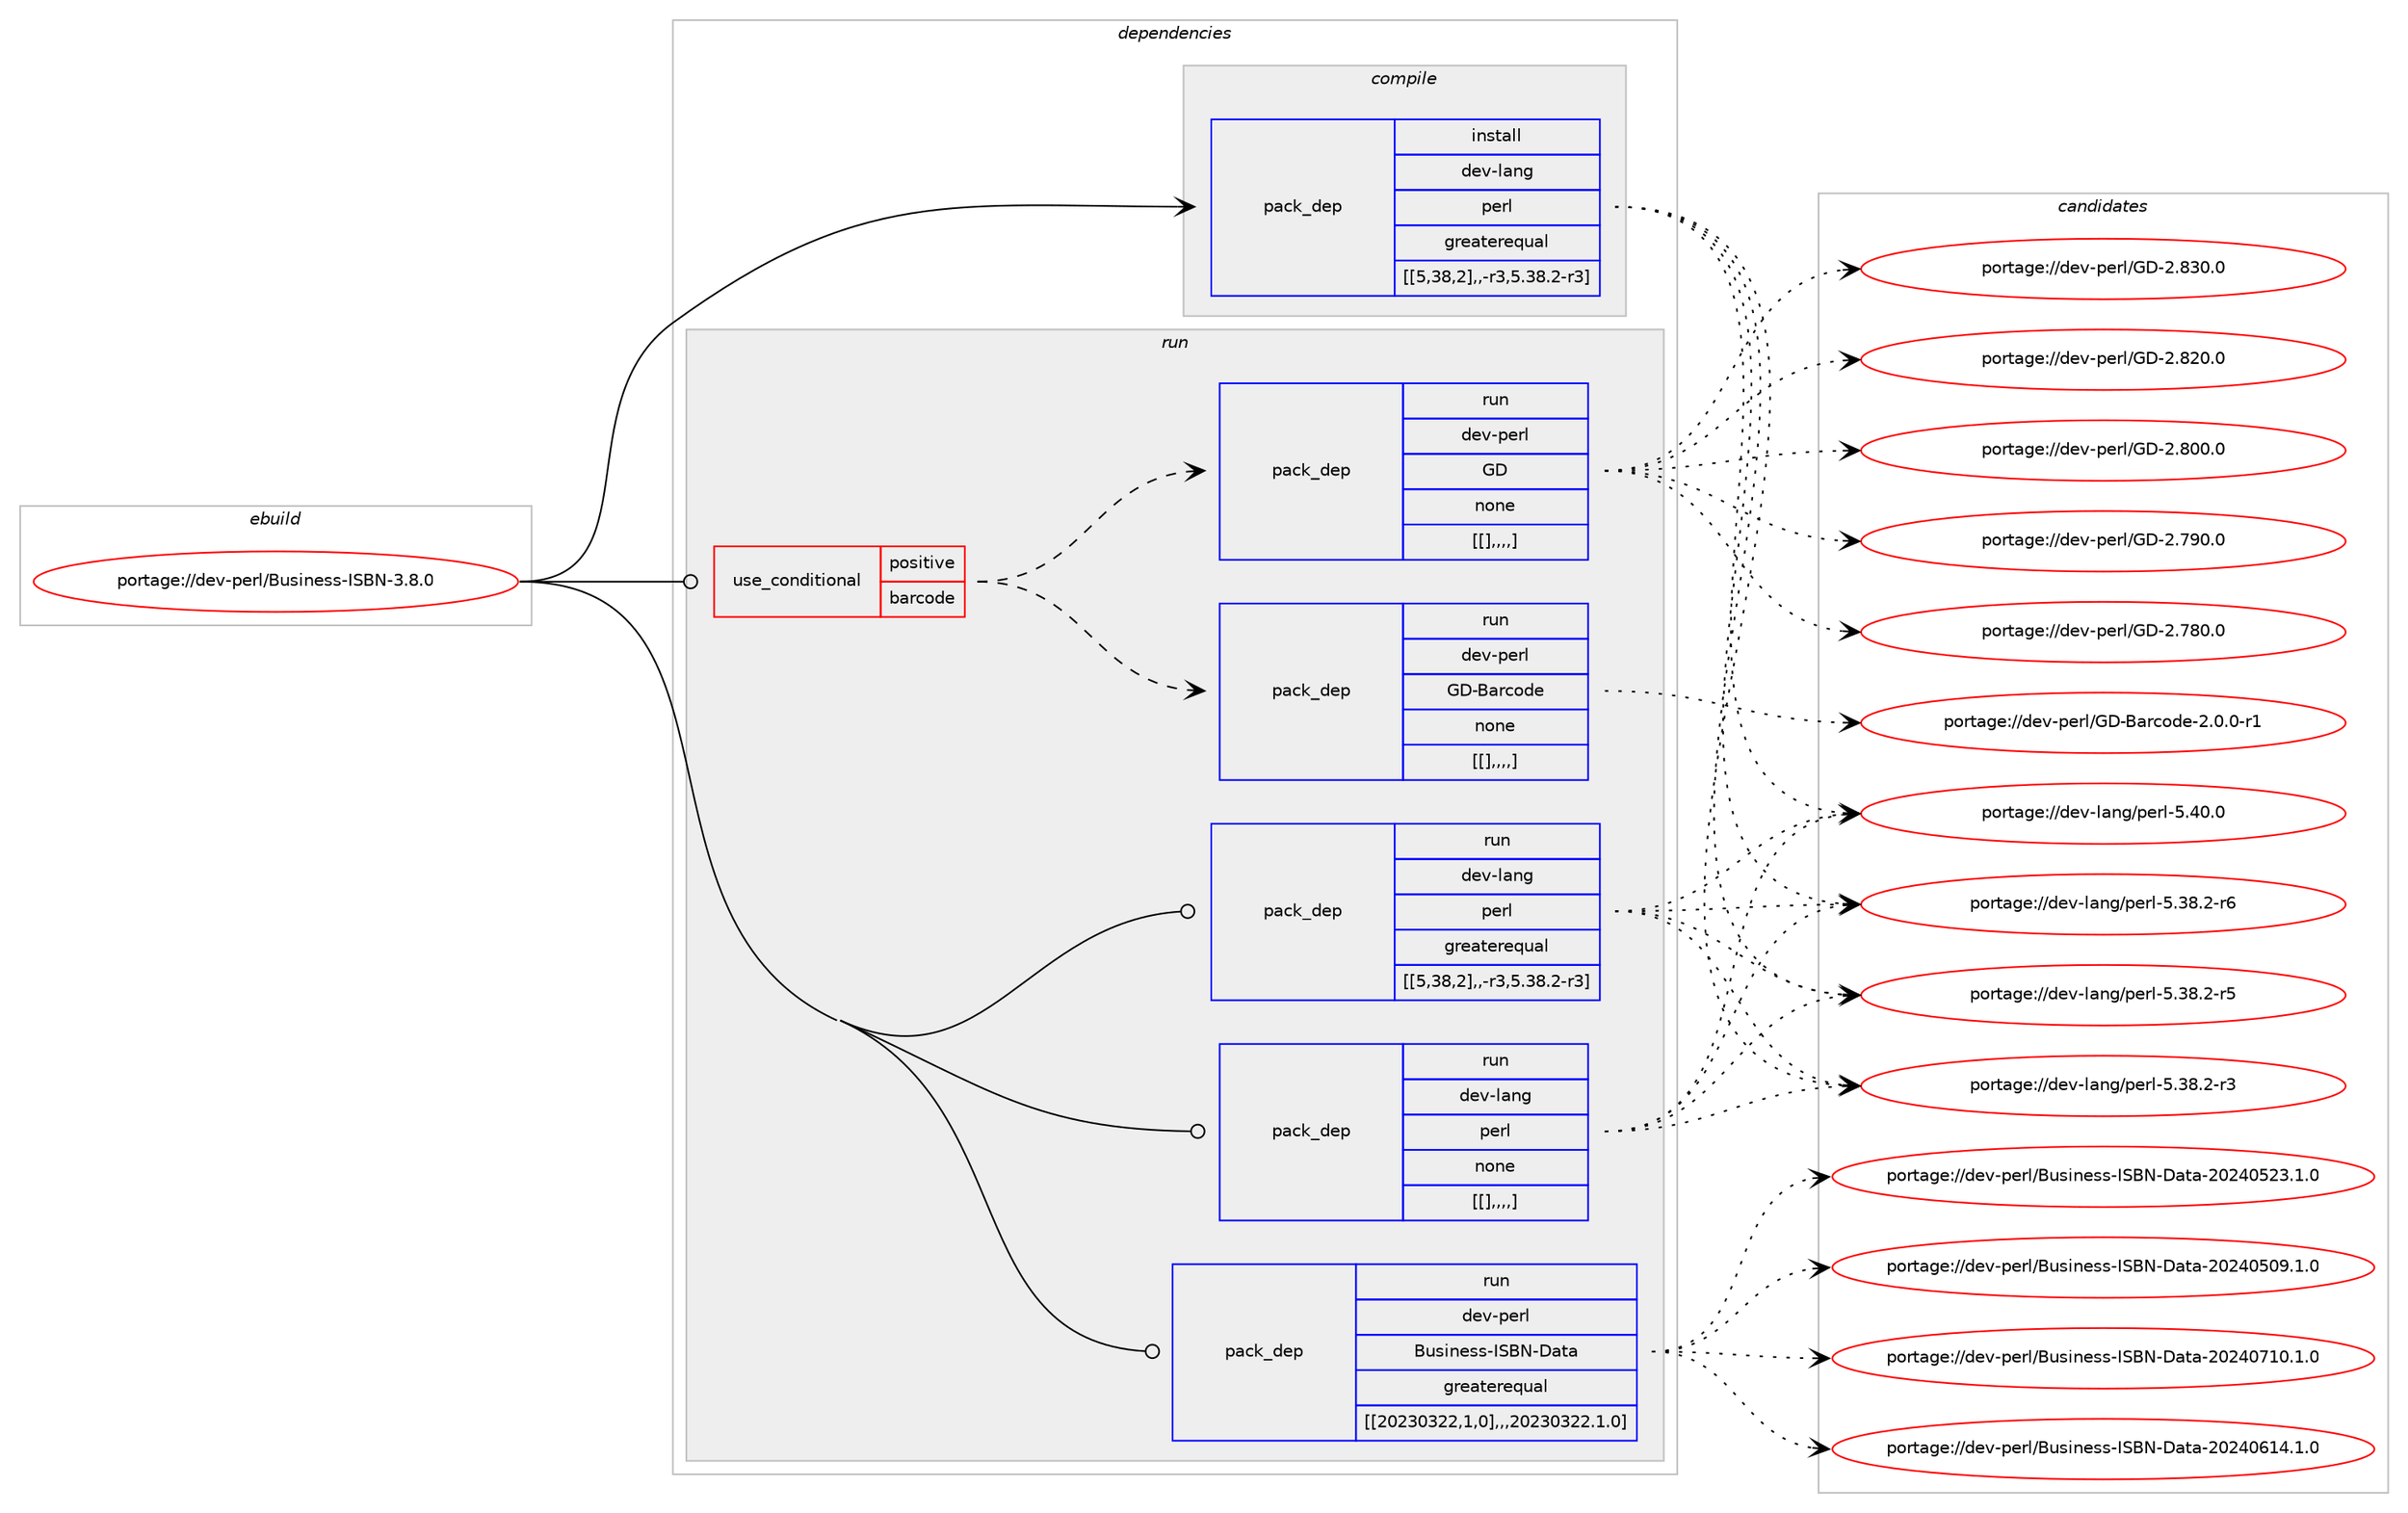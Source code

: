 digraph prolog {

# *************
# Graph options
# *************

newrank=true;
concentrate=true;
compound=true;
graph [rankdir=LR,fontname=Helvetica,fontsize=10,ranksep=1.5];#, ranksep=2.5, nodesep=0.2];
edge  [arrowhead=vee];
node  [fontname=Helvetica,fontsize=10];

# **********
# The ebuild
# **********

subgraph cluster_leftcol {
color=gray;
label=<<i>ebuild</i>>;
id [label="portage://dev-perl/Business-ISBN-3.8.0", color=red, width=4, href="../dev-perl/Business-ISBN-3.8.0.svg"];
}

# ****************
# The dependencies
# ****************

subgraph cluster_midcol {
color=gray;
label=<<i>dependencies</i>>;
subgraph cluster_compile {
fillcolor="#eeeeee";
style=filled;
label=<<i>compile</i>>;
subgraph pack95838 {
dependency127318 [label=<<TABLE BORDER="0" CELLBORDER="1" CELLSPACING="0" CELLPADDING="4" WIDTH="220"><TR><TD ROWSPAN="6" CELLPADDING="30">pack_dep</TD></TR><TR><TD WIDTH="110">install</TD></TR><TR><TD>dev-lang</TD></TR><TR><TD>perl</TD></TR><TR><TD>greaterequal</TD></TR><TR><TD>[[5,38,2],,-r3,5.38.2-r3]</TD></TR></TABLE>>, shape=none, color=blue];
}
id:e -> dependency127318:w [weight=20,style="solid",arrowhead="vee"];
}
subgraph cluster_compileandrun {
fillcolor="#eeeeee";
style=filled;
label=<<i>compile and run</i>>;
}
subgraph cluster_run {
fillcolor="#eeeeee";
style=filled;
label=<<i>run</i>>;
subgraph cond30310 {
dependency127319 [label=<<TABLE BORDER="0" CELLBORDER="1" CELLSPACING="0" CELLPADDING="4"><TR><TD ROWSPAN="3" CELLPADDING="10">use_conditional</TD></TR><TR><TD>positive</TD></TR><TR><TD>barcode</TD></TR></TABLE>>, shape=none, color=red];
subgraph pack95839 {
dependency127320 [label=<<TABLE BORDER="0" CELLBORDER="1" CELLSPACING="0" CELLPADDING="4" WIDTH="220"><TR><TD ROWSPAN="6" CELLPADDING="30">pack_dep</TD></TR><TR><TD WIDTH="110">run</TD></TR><TR><TD>dev-perl</TD></TR><TR><TD>GD-Barcode</TD></TR><TR><TD>none</TD></TR><TR><TD>[[],,,,]</TD></TR></TABLE>>, shape=none, color=blue];
}
dependency127319:e -> dependency127320:w [weight=20,style="dashed",arrowhead="vee"];
subgraph pack95840 {
dependency127321 [label=<<TABLE BORDER="0" CELLBORDER="1" CELLSPACING="0" CELLPADDING="4" WIDTH="220"><TR><TD ROWSPAN="6" CELLPADDING="30">pack_dep</TD></TR><TR><TD WIDTH="110">run</TD></TR><TR><TD>dev-perl</TD></TR><TR><TD>GD</TD></TR><TR><TD>none</TD></TR><TR><TD>[[],,,,]</TD></TR></TABLE>>, shape=none, color=blue];
}
dependency127319:e -> dependency127321:w [weight=20,style="dashed",arrowhead="vee"];
}
id:e -> dependency127319:w [weight=20,style="solid",arrowhead="odot"];
subgraph pack95841 {
dependency127322 [label=<<TABLE BORDER="0" CELLBORDER="1" CELLSPACING="0" CELLPADDING="4" WIDTH="220"><TR><TD ROWSPAN="6" CELLPADDING="30">pack_dep</TD></TR><TR><TD WIDTH="110">run</TD></TR><TR><TD>dev-lang</TD></TR><TR><TD>perl</TD></TR><TR><TD>greaterequal</TD></TR><TR><TD>[[5,38,2],,-r3,5.38.2-r3]</TD></TR></TABLE>>, shape=none, color=blue];
}
id:e -> dependency127322:w [weight=20,style="solid",arrowhead="odot"];
subgraph pack95842 {
dependency127323 [label=<<TABLE BORDER="0" CELLBORDER="1" CELLSPACING="0" CELLPADDING="4" WIDTH="220"><TR><TD ROWSPAN="6" CELLPADDING="30">pack_dep</TD></TR><TR><TD WIDTH="110">run</TD></TR><TR><TD>dev-lang</TD></TR><TR><TD>perl</TD></TR><TR><TD>none</TD></TR><TR><TD>[[],,,,]</TD></TR></TABLE>>, shape=none, color=blue];
}
id:e -> dependency127323:w [weight=20,style="solid",arrowhead="odot"];
subgraph pack95843 {
dependency127324 [label=<<TABLE BORDER="0" CELLBORDER="1" CELLSPACING="0" CELLPADDING="4" WIDTH="220"><TR><TD ROWSPAN="6" CELLPADDING="30">pack_dep</TD></TR><TR><TD WIDTH="110">run</TD></TR><TR><TD>dev-perl</TD></TR><TR><TD>Business-ISBN-Data</TD></TR><TR><TD>greaterequal</TD></TR><TR><TD>[[20230322,1,0],,,20230322.1.0]</TD></TR></TABLE>>, shape=none, color=blue];
}
id:e -> dependency127324:w [weight=20,style="solid",arrowhead="odot"];
}
}

# **************
# The candidates
# **************

subgraph cluster_choices {
rank=same;
color=gray;
label=<<i>candidates</i>>;

subgraph choice95838 {
color=black;
nodesep=1;
choice10010111845108971101034711210111410845534652484648 [label="portage://dev-lang/perl-5.40.0", color=red, width=4,href="../dev-lang/perl-5.40.0.svg"];
choice100101118451089711010347112101114108455346515646504511454 [label="portage://dev-lang/perl-5.38.2-r6", color=red, width=4,href="../dev-lang/perl-5.38.2-r6.svg"];
choice100101118451089711010347112101114108455346515646504511453 [label="portage://dev-lang/perl-5.38.2-r5", color=red, width=4,href="../dev-lang/perl-5.38.2-r5.svg"];
choice100101118451089711010347112101114108455346515646504511451 [label="portage://dev-lang/perl-5.38.2-r3", color=red, width=4,href="../dev-lang/perl-5.38.2-r3.svg"];
dependency127318:e -> choice10010111845108971101034711210111410845534652484648:w [style=dotted,weight="100"];
dependency127318:e -> choice100101118451089711010347112101114108455346515646504511454:w [style=dotted,weight="100"];
dependency127318:e -> choice100101118451089711010347112101114108455346515646504511453:w [style=dotted,weight="100"];
dependency127318:e -> choice100101118451089711010347112101114108455346515646504511451:w [style=dotted,weight="100"];
}
subgraph choice95839 {
color=black;
nodesep=1;
choice10010111845112101114108477168456697114991111001014550464846484511449 [label="portage://dev-perl/GD-Barcode-2.0.0-r1", color=red, width=4,href="../dev-perl/GD-Barcode-2.0.0-r1.svg"];
dependency127320:e -> choice10010111845112101114108477168456697114991111001014550464846484511449:w [style=dotted,weight="100"];
}
subgraph choice95840 {
color=black;
nodesep=1;
choice100101118451121011141084771684550465651484648 [label="portage://dev-perl/GD-2.830.0", color=red, width=4,href="../dev-perl/GD-2.830.0.svg"];
choice100101118451121011141084771684550465650484648 [label="portage://dev-perl/GD-2.820.0", color=red, width=4,href="../dev-perl/GD-2.820.0.svg"];
choice100101118451121011141084771684550465648484648 [label="portage://dev-perl/GD-2.800.0", color=red, width=4,href="../dev-perl/GD-2.800.0.svg"];
choice100101118451121011141084771684550465557484648 [label="portage://dev-perl/GD-2.790.0", color=red, width=4,href="../dev-perl/GD-2.790.0.svg"];
choice100101118451121011141084771684550465556484648 [label="portage://dev-perl/GD-2.780.0", color=red, width=4,href="../dev-perl/GD-2.780.0.svg"];
dependency127321:e -> choice100101118451121011141084771684550465651484648:w [style=dotted,weight="100"];
dependency127321:e -> choice100101118451121011141084771684550465650484648:w [style=dotted,weight="100"];
dependency127321:e -> choice100101118451121011141084771684550465648484648:w [style=dotted,weight="100"];
dependency127321:e -> choice100101118451121011141084771684550465557484648:w [style=dotted,weight="100"];
dependency127321:e -> choice100101118451121011141084771684550465556484648:w [style=dotted,weight="100"];
}
subgraph choice95841 {
color=black;
nodesep=1;
choice10010111845108971101034711210111410845534652484648 [label="portage://dev-lang/perl-5.40.0", color=red, width=4,href="../dev-lang/perl-5.40.0.svg"];
choice100101118451089711010347112101114108455346515646504511454 [label="portage://dev-lang/perl-5.38.2-r6", color=red, width=4,href="../dev-lang/perl-5.38.2-r6.svg"];
choice100101118451089711010347112101114108455346515646504511453 [label="portage://dev-lang/perl-5.38.2-r5", color=red, width=4,href="../dev-lang/perl-5.38.2-r5.svg"];
choice100101118451089711010347112101114108455346515646504511451 [label="portage://dev-lang/perl-5.38.2-r3", color=red, width=4,href="../dev-lang/perl-5.38.2-r3.svg"];
dependency127322:e -> choice10010111845108971101034711210111410845534652484648:w [style=dotted,weight="100"];
dependency127322:e -> choice100101118451089711010347112101114108455346515646504511454:w [style=dotted,weight="100"];
dependency127322:e -> choice100101118451089711010347112101114108455346515646504511453:w [style=dotted,weight="100"];
dependency127322:e -> choice100101118451089711010347112101114108455346515646504511451:w [style=dotted,weight="100"];
}
subgraph choice95842 {
color=black;
nodesep=1;
choice10010111845108971101034711210111410845534652484648 [label="portage://dev-lang/perl-5.40.0", color=red, width=4,href="../dev-lang/perl-5.40.0.svg"];
choice100101118451089711010347112101114108455346515646504511454 [label="portage://dev-lang/perl-5.38.2-r6", color=red, width=4,href="../dev-lang/perl-5.38.2-r6.svg"];
choice100101118451089711010347112101114108455346515646504511453 [label="portage://dev-lang/perl-5.38.2-r5", color=red, width=4,href="../dev-lang/perl-5.38.2-r5.svg"];
choice100101118451089711010347112101114108455346515646504511451 [label="portage://dev-lang/perl-5.38.2-r3", color=red, width=4,href="../dev-lang/perl-5.38.2-r3.svg"];
dependency127323:e -> choice10010111845108971101034711210111410845534652484648:w [style=dotted,weight="100"];
dependency127323:e -> choice100101118451089711010347112101114108455346515646504511454:w [style=dotted,weight="100"];
dependency127323:e -> choice100101118451089711010347112101114108455346515646504511453:w [style=dotted,weight="100"];
dependency127323:e -> choice100101118451089711010347112101114108455346515646504511451:w [style=dotted,weight="100"];
}
subgraph choice95843 {
color=black;
nodesep=1;
choice10010111845112101114108476611711510511010111511545738366784568971169745504850524855494846494648 [label="portage://dev-perl/Business-ISBN-Data-20240710.1.0", color=red, width=4,href="../dev-perl/Business-ISBN-Data-20240710.1.0.svg"];
choice10010111845112101114108476611711510511010111511545738366784568971169745504850524854495246494648 [label="portage://dev-perl/Business-ISBN-Data-20240614.1.0", color=red, width=4,href="../dev-perl/Business-ISBN-Data-20240614.1.0.svg"];
choice10010111845112101114108476611711510511010111511545738366784568971169745504850524853505146494648 [label="portage://dev-perl/Business-ISBN-Data-20240523.1.0", color=red, width=4,href="../dev-perl/Business-ISBN-Data-20240523.1.0.svg"];
choice10010111845112101114108476611711510511010111511545738366784568971169745504850524853485746494648 [label="portage://dev-perl/Business-ISBN-Data-20240509.1.0", color=red, width=4,href="../dev-perl/Business-ISBN-Data-20240509.1.0.svg"];
dependency127324:e -> choice10010111845112101114108476611711510511010111511545738366784568971169745504850524855494846494648:w [style=dotted,weight="100"];
dependency127324:e -> choice10010111845112101114108476611711510511010111511545738366784568971169745504850524854495246494648:w [style=dotted,weight="100"];
dependency127324:e -> choice10010111845112101114108476611711510511010111511545738366784568971169745504850524853505146494648:w [style=dotted,weight="100"];
dependency127324:e -> choice10010111845112101114108476611711510511010111511545738366784568971169745504850524853485746494648:w [style=dotted,weight="100"];
}
}

}
